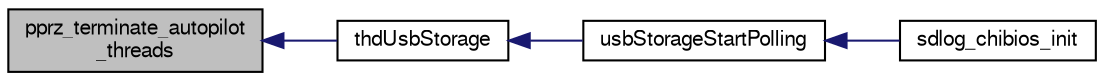 digraph "pprz_terminate_autopilot_threads"
{
  edge [fontname="FreeSans",fontsize="10",labelfontname="FreeSans",labelfontsize="10"];
  node [fontname="FreeSans",fontsize="10",shape=record];
  rankdir="LR";
  Node1 [label="pprz_terminate_autopilot\l_threads",height=0.2,width=0.4,color="black", fillcolor="grey75", style="filled", fontcolor="black"];
  Node1 -> Node2 [dir="back",color="midnightblue",fontsize="10",style="solid",fontname="FreeSans"];
  Node2 [label="thdUsbStorage",height=0.2,width=0.4,color="black", fillcolor="white", style="filled",URL="$usbStorage_8c.html#a03e36a472f457f472fc7031d798eac45"];
  Node2 -> Node3 [dir="back",color="midnightblue",fontsize="10",style="solid",fontname="FreeSans"];
  Node3 [label="usbStorageStartPolling",height=0.2,width=0.4,color="black", fillcolor="white", style="filled",URL="$usbStorage_8h.html#a12081a3972cd8a738a527d104c647665"];
  Node3 -> Node4 [dir="back",color="midnightblue",fontsize="10",style="solid",fontname="FreeSans"];
  Node4 [label="sdlog_chibios_init",height=0.2,width=0.4,color="black", fillcolor="white", style="filled",URL="$sdlog__chibios_8h.html#aeeba7682db35a9becddc07935f5d256a"];
}
